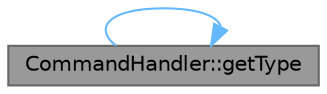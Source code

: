 digraph "CommandHandler::getType"
{
 // INTERACTIVE_SVG=YES
 // LATEX_PDF_SIZE
  bgcolor="transparent";
  edge [fontname=Helvetica,fontsize=10,labelfontname=Helvetica,labelfontsize=10];
  node [fontname=Helvetica,fontsize=10,shape=box,height=0.2,width=0.4];
  rankdir="LR";
  Node1 [id="Node000001",label="CommandHandler::getType",height=0.2,width=0.4,color="gray40", fillcolor="grey60", style="filled", fontcolor="black",tooltip="Returns the keyword that this handler recognizes."];
  Node1 -> Node1 [id="edge1_Node000001_Node000001",color="steelblue1",style="solid",tooltip=" "];
}
